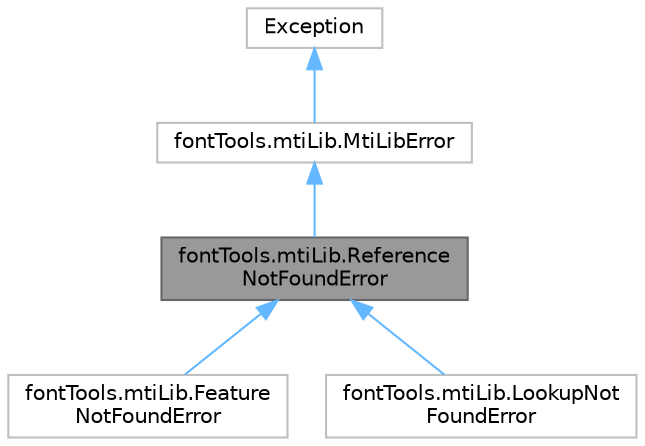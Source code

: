 digraph "fontTools.mtiLib.ReferenceNotFoundError"
{
 // LATEX_PDF_SIZE
  bgcolor="transparent";
  edge [fontname=Helvetica,fontsize=10,labelfontname=Helvetica,labelfontsize=10];
  node [fontname=Helvetica,fontsize=10,shape=box,height=0.2,width=0.4];
  Node1 [id="Node000001",label="fontTools.mtiLib.Reference\lNotFoundError",height=0.2,width=0.4,color="gray40", fillcolor="grey60", style="filled", fontcolor="black",tooltip=" "];
  Node2 -> Node1 [id="edge1_Node000001_Node000002",dir="back",color="steelblue1",style="solid",tooltip=" "];
  Node2 [id="Node000002",label="fontTools.mtiLib.MtiLibError",height=0.2,width=0.4,color="grey75", fillcolor="white", style="filled",URL="$d9/de0/classfontTools_1_1mtiLib_1_1MtiLibError.html",tooltip=" "];
  Node3 -> Node2 [id="edge2_Node000002_Node000003",dir="back",color="steelblue1",style="solid",tooltip=" "];
  Node3 [id="Node000003",label="Exception",height=0.2,width=0.4,color="grey75", fillcolor="white", style="filled",URL="$d4/d67/classException.html",tooltip=" "];
  Node1 -> Node4 [id="edge3_Node000001_Node000004",dir="back",color="steelblue1",style="solid",tooltip=" "];
  Node4 [id="Node000004",label="fontTools.mtiLib.Feature\lNotFoundError",height=0.2,width=0.4,color="grey75", fillcolor="white", style="filled",URL="$db/dcd/classfontTools_1_1mtiLib_1_1FeatureNotFoundError.html",tooltip=" "];
  Node1 -> Node5 [id="edge4_Node000001_Node000005",dir="back",color="steelblue1",style="solid",tooltip=" "];
  Node5 [id="Node000005",label="fontTools.mtiLib.LookupNot\lFoundError",height=0.2,width=0.4,color="grey75", fillcolor="white", style="filled",URL="$df/d86/classfontTools_1_1mtiLib_1_1LookupNotFoundError.html",tooltip=" "];
}
